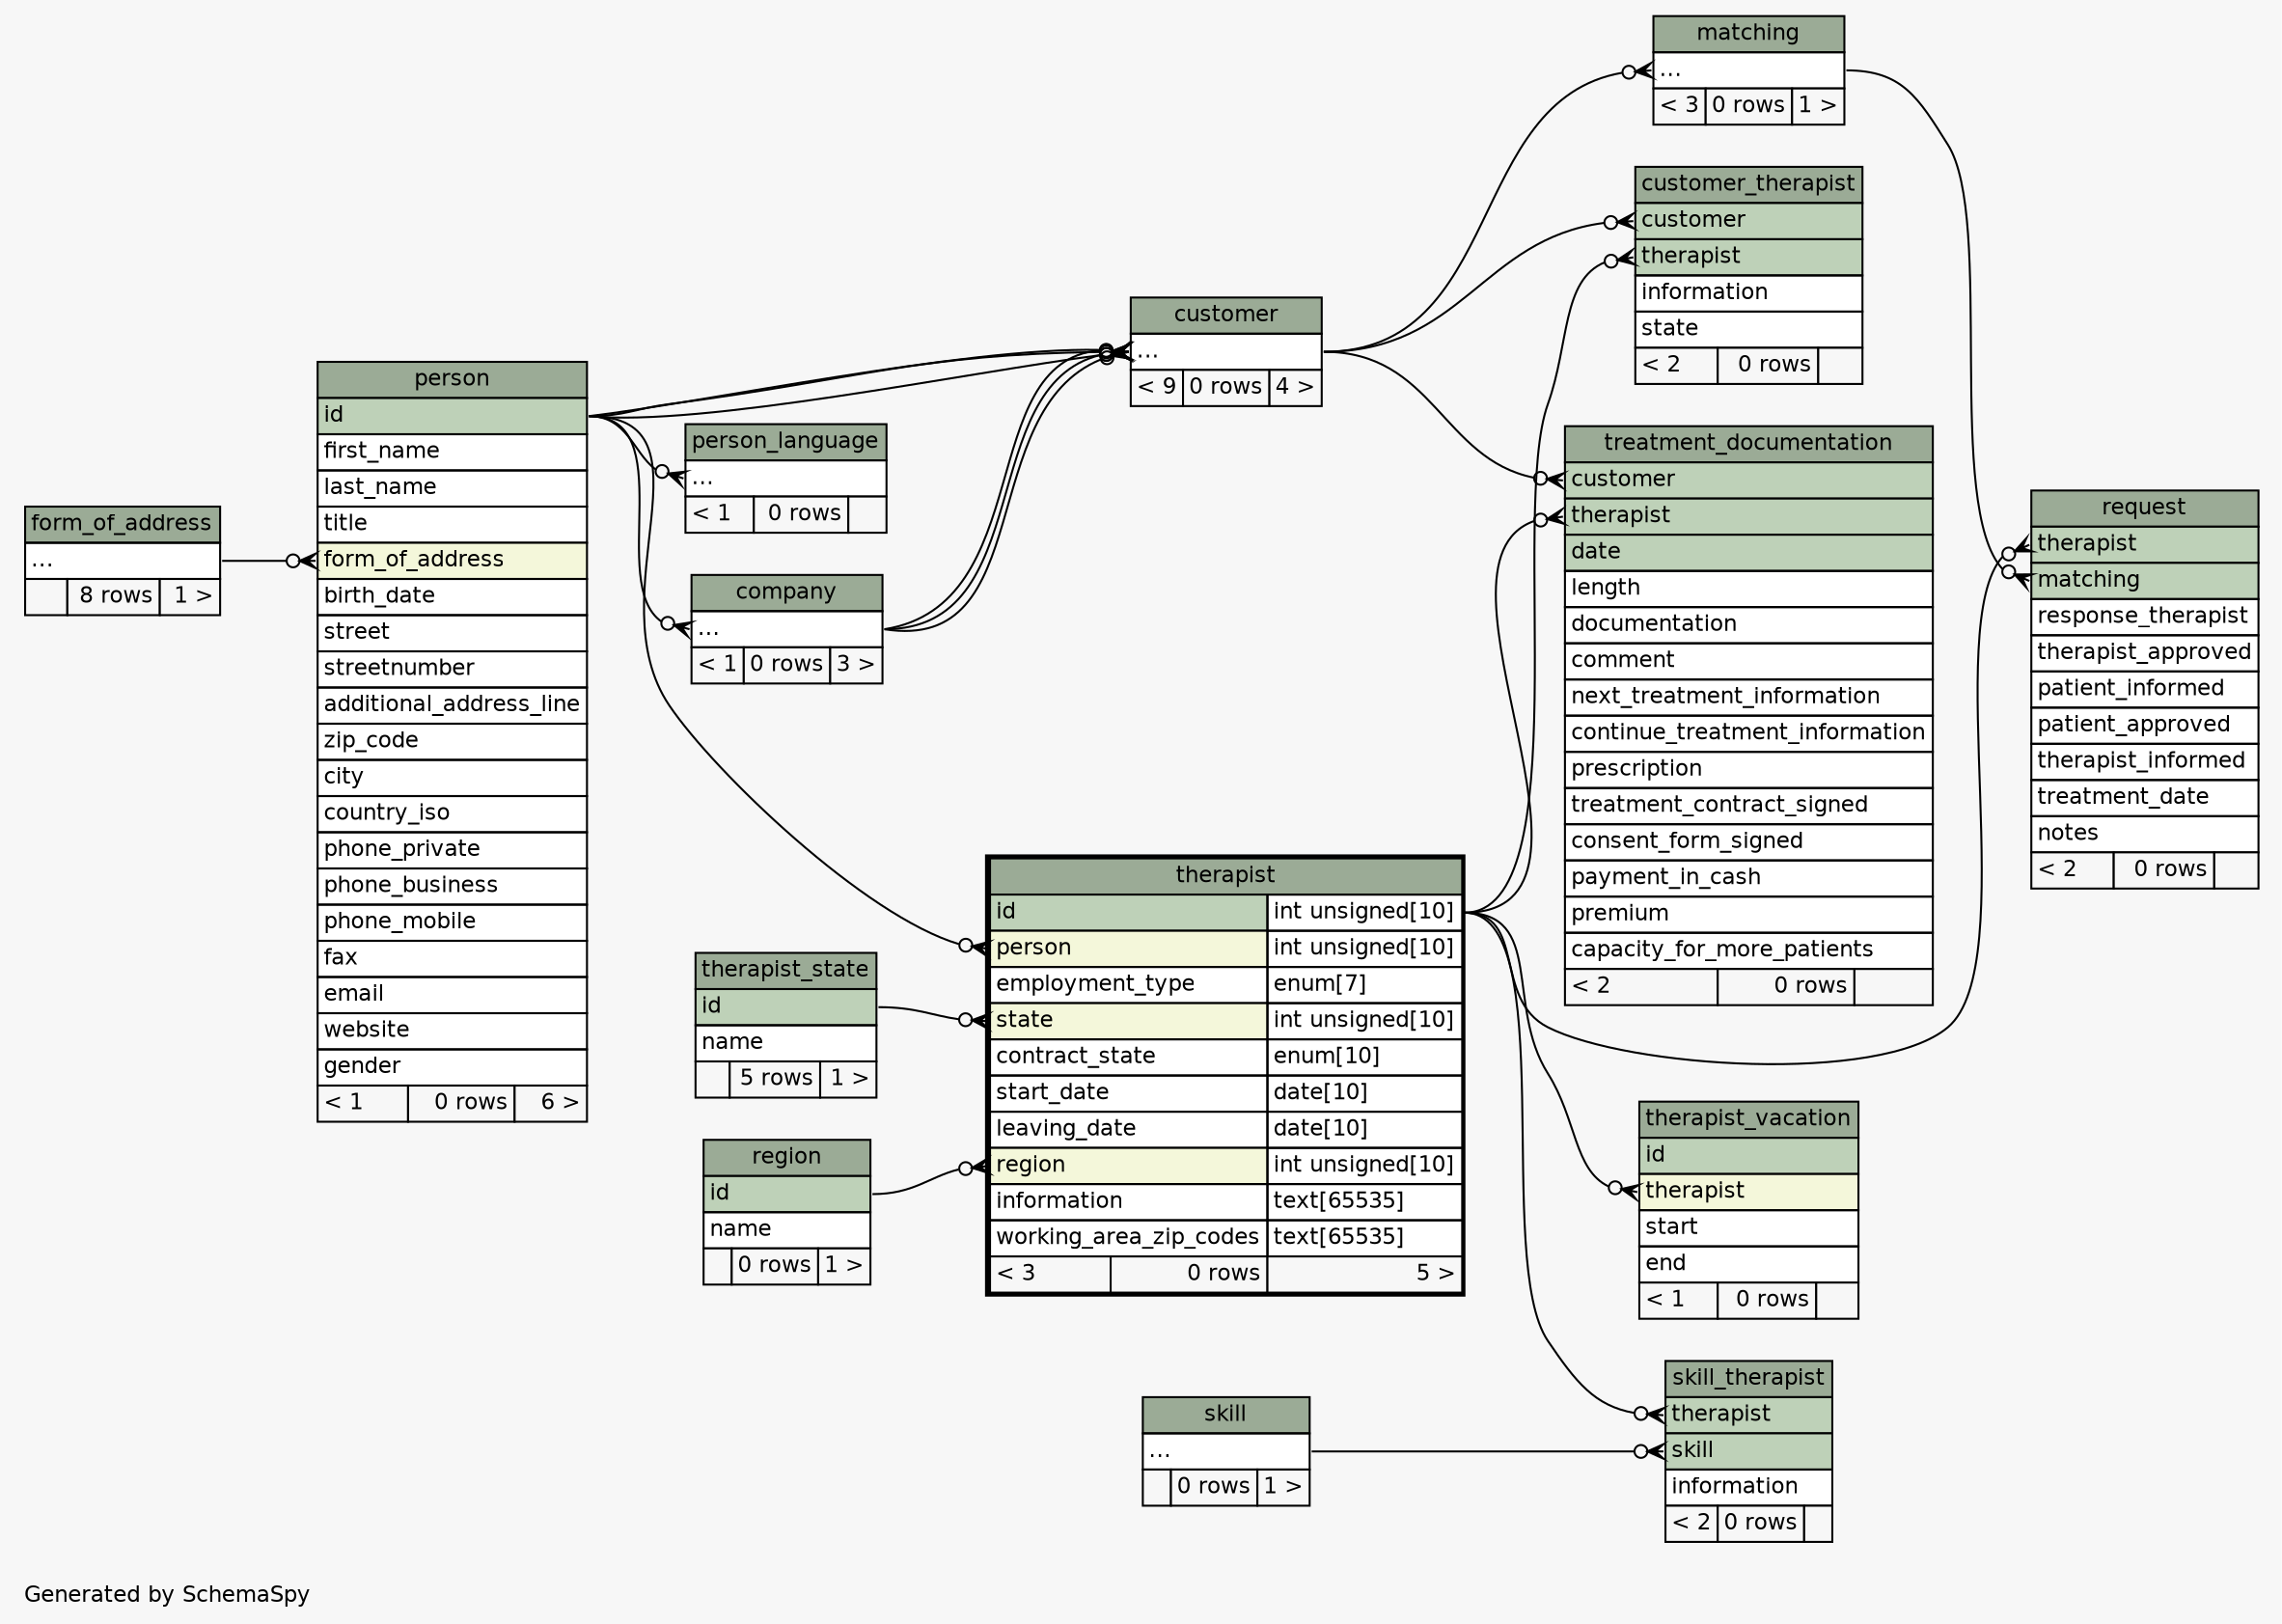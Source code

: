// dot 2.40.1 on Linux 5.3.0-26-generic
// SchemaSpy rev 590
digraph "twoDegreesRelationshipsDiagram" {
  graph [
    rankdir="RL"
    bgcolor="#f7f7f7"
    label="\nGenerated by SchemaSpy"
    labeljust="l"
    nodesep="0.18"
    ranksep="0.46"
    fontname="Helvetica"
    fontsize="11"
  ];
  node [
    fontname="Helvetica"
    fontsize="11"
    shape="plaintext"
  ];
  edge [
    arrowsize="0.8"
  ];
  "company":"elipses":w -> "person":"id":e [arrowhead=none dir=back arrowtail=crowodot];
  "customer":"elipses":w -> "company":"elipses":e [arrowhead=none dir=back arrowtail=crowodot];
  "customer":"elipses":w -> "person":"id":e [arrowhead=none dir=back arrowtail=crowodot];
  "customer":"elipses":w -> "company":"elipses":e [arrowhead=none dir=back arrowtail=crowodot];
  "customer":"elipses":w -> "person":"id":e [arrowhead=none dir=back arrowtail=crowodot];
  "customer":"elipses":w -> "company":"elipses":e [arrowhead=none dir=back arrowtail=crowodot];
  "customer":"elipses":w -> "person":"id":e [arrowhead=none dir=back arrowtail=crowodot];
  "customer_therapist":"customer":w -> "customer":"elipses":e [arrowhead=none dir=back arrowtail=crowodot];
  "customer_therapist":"therapist":w -> "therapist":"id.type":e [arrowhead=none dir=back arrowtail=crowodot];
  "matching":"elipses":w -> "customer":"elipses":e [arrowhead=none dir=back arrowtail=crowodot];
  "person":"form_of_address":w -> "form_of_address":"elipses":e [arrowhead=none dir=back arrowtail=crowodot];
  "person_language":"elipses":w -> "person":"id":e [arrowhead=none dir=back arrowtail=crowodot];
  "request":"matching":w -> "matching":"elipses":e [arrowhead=none dir=back arrowtail=crowodot];
  "request":"therapist":w -> "therapist":"id.type":e [arrowhead=none dir=back arrowtail=crowodot];
  "skill_therapist":"skill":w -> "skill":"elipses":e [arrowhead=none dir=back arrowtail=crowodot];
  "skill_therapist":"therapist":w -> "therapist":"id.type":e [arrowhead=none dir=back arrowtail=crowodot];
  "therapist":"person":w -> "person":"id":e [arrowhead=none dir=back arrowtail=crowodot];
  "therapist":"region":w -> "region":"id":e [arrowhead=none dir=back arrowtail=crowodot];
  "therapist":"state":w -> "therapist_state":"id":e [arrowhead=none dir=back arrowtail=crowodot];
  "therapist_vacation":"therapist":w -> "therapist":"id.type":e [arrowhead=none dir=back arrowtail=crowodot];
  "treatment_documentation":"customer":w -> "customer":"elipses":e [arrowhead=none dir=back arrowtail=crowodot];
  "treatment_documentation":"therapist":w -> "therapist":"id.type":e [arrowhead=none dir=back arrowtail=crowodot];
  "company" [
    label=<
    <TABLE BORDER="0" CELLBORDER="1" CELLSPACING="0" BGCOLOR="#ffffff">
      <TR><TD COLSPAN="3" BGCOLOR="#9bab96" ALIGN="CENTER">company</TD></TR>
      <TR><TD PORT="elipses" COLSPAN="3" ALIGN="LEFT">...</TD></TR>
      <TR><TD ALIGN="LEFT" BGCOLOR="#f7f7f7">&lt; 1</TD><TD ALIGN="RIGHT" BGCOLOR="#f7f7f7">0 rows</TD><TD ALIGN="RIGHT" BGCOLOR="#f7f7f7">3 &gt;</TD></TR>
    </TABLE>>
    URL="company.html"
    tooltip="company"
  ];
  "customer" [
    label=<
    <TABLE BORDER="0" CELLBORDER="1" CELLSPACING="0" BGCOLOR="#ffffff">
      <TR><TD COLSPAN="3" BGCOLOR="#9bab96" ALIGN="CENTER">customer</TD></TR>
      <TR><TD PORT="elipses" COLSPAN="3" ALIGN="LEFT">...</TD></TR>
      <TR><TD ALIGN="LEFT" BGCOLOR="#f7f7f7">&lt; 9</TD><TD ALIGN="RIGHT" BGCOLOR="#f7f7f7">0 rows</TD><TD ALIGN="RIGHT" BGCOLOR="#f7f7f7">4 &gt;</TD></TR>
    </TABLE>>
    URL="customer.html"
    tooltip="customer"
  ];
  "customer_therapist" [
    label=<
    <TABLE BORDER="0" CELLBORDER="1" CELLSPACING="0" BGCOLOR="#ffffff">
      <TR><TD COLSPAN="3" BGCOLOR="#9bab96" ALIGN="CENTER">customer_therapist</TD></TR>
      <TR><TD PORT="customer" COLSPAN="3" BGCOLOR="#bed1b8" ALIGN="LEFT">customer</TD></TR>
      <TR><TD PORT="therapist" COLSPAN="3" BGCOLOR="#bed1b8" ALIGN="LEFT">therapist</TD></TR>
      <TR><TD PORT="information" COLSPAN="3" ALIGN="LEFT">information</TD></TR>
      <TR><TD PORT="state" COLSPAN="3" ALIGN="LEFT">state</TD></TR>
      <TR><TD ALIGN="LEFT" BGCOLOR="#f7f7f7">&lt; 2</TD><TD ALIGN="RIGHT" BGCOLOR="#f7f7f7">0 rows</TD><TD ALIGN="RIGHT" BGCOLOR="#f7f7f7">  </TD></TR>
    </TABLE>>
    URL="customer_therapist.html"
    tooltip="customer_therapist"
  ];
  "form_of_address" [
    label=<
    <TABLE BORDER="0" CELLBORDER="1" CELLSPACING="0" BGCOLOR="#ffffff">
      <TR><TD COLSPAN="3" BGCOLOR="#9bab96" ALIGN="CENTER">form_of_address</TD></TR>
      <TR><TD PORT="elipses" COLSPAN="3" ALIGN="LEFT">...</TD></TR>
      <TR><TD ALIGN="LEFT" BGCOLOR="#f7f7f7">  </TD><TD ALIGN="RIGHT" BGCOLOR="#f7f7f7">8 rows</TD><TD ALIGN="RIGHT" BGCOLOR="#f7f7f7">1 &gt;</TD></TR>
    </TABLE>>
    URL="form_of_address.html"
    tooltip="form_of_address"
  ];
  "matching" [
    label=<
    <TABLE BORDER="0" CELLBORDER="1" CELLSPACING="0" BGCOLOR="#ffffff">
      <TR><TD COLSPAN="3" BGCOLOR="#9bab96" ALIGN="CENTER">matching</TD></TR>
      <TR><TD PORT="elipses" COLSPAN="3" ALIGN="LEFT">...</TD></TR>
      <TR><TD ALIGN="LEFT" BGCOLOR="#f7f7f7">&lt; 3</TD><TD ALIGN="RIGHT" BGCOLOR="#f7f7f7">0 rows</TD><TD ALIGN="RIGHT" BGCOLOR="#f7f7f7">1 &gt;</TD></TR>
    </TABLE>>
    URL="matching.html"
    tooltip="matching"
  ];
  "person" [
    label=<
    <TABLE BORDER="0" CELLBORDER="1" CELLSPACING="0" BGCOLOR="#ffffff">
      <TR><TD COLSPAN="3" BGCOLOR="#9bab96" ALIGN="CENTER">person</TD></TR>
      <TR><TD PORT="id" COLSPAN="3" BGCOLOR="#bed1b8" ALIGN="LEFT">id</TD></TR>
      <TR><TD PORT="first_name" COLSPAN="3" ALIGN="LEFT">first_name</TD></TR>
      <TR><TD PORT="last_name" COLSPAN="3" ALIGN="LEFT">last_name</TD></TR>
      <TR><TD PORT="title" COLSPAN="3" ALIGN="LEFT">title</TD></TR>
      <TR><TD PORT="form_of_address" COLSPAN="3" BGCOLOR="#f4f7da" ALIGN="LEFT">form_of_address</TD></TR>
      <TR><TD PORT="birth_date" COLSPAN="3" ALIGN="LEFT">birth_date</TD></TR>
      <TR><TD PORT="street" COLSPAN="3" ALIGN="LEFT">street</TD></TR>
      <TR><TD PORT="streetnumber" COLSPAN="3" ALIGN="LEFT">streetnumber</TD></TR>
      <TR><TD PORT="additional_address_line" COLSPAN="3" ALIGN="LEFT">additional_address_line</TD></TR>
      <TR><TD PORT="zip_code" COLSPAN="3" ALIGN="LEFT">zip_code</TD></TR>
      <TR><TD PORT="city" COLSPAN="3" ALIGN="LEFT">city</TD></TR>
      <TR><TD PORT="country_iso" COLSPAN="3" ALIGN="LEFT">country_iso</TD></TR>
      <TR><TD PORT="phone_private" COLSPAN="3" ALIGN="LEFT">phone_private</TD></TR>
      <TR><TD PORT="phone_business" COLSPAN="3" ALIGN="LEFT">phone_business</TD></TR>
      <TR><TD PORT="phone_mobile" COLSPAN="3" ALIGN="LEFT">phone_mobile</TD></TR>
      <TR><TD PORT="fax" COLSPAN="3" ALIGN="LEFT">fax</TD></TR>
      <TR><TD PORT="email" COLSPAN="3" ALIGN="LEFT">email</TD></TR>
      <TR><TD PORT="website" COLSPAN="3" ALIGN="LEFT">website</TD></TR>
      <TR><TD PORT="gender" COLSPAN="3" ALIGN="LEFT">gender</TD></TR>
      <TR><TD ALIGN="LEFT" BGCOLOR="#f7f7f7">&lt; 1</TD><TD ALIGN="RIGHT" BGCOLOR="#f7f7f7">0 rows</TD><TD ALIGN="RIGHT" BGCOLOR="#f7f7f7">6 &gt;</TD></TR>
    </TABLE>>
    URL="person.html"
    tooltip="person"
  ];
  "person_language" [
    label=<
    <TABLE BORDER="0" CELLBORDER="1" CELLSPACING="0" BGCOLOR="#ffffff">
      <TR><TD COLSPAN="3" BGCOLOR="#9bab96" ALIGN="CENTER">person_language</TD></TR>
      <TR><TD PORT="elipses" COLSPAN="3" ALIGN="LEFT">...</TD></TR>
      <TR><TD ALIGN="LEFT" BGCOLOR="#f7f7f7">&lt; 1</TD><TD ALIGN="RIGHT" BGCOLOR="#f7f7f7">0 rows</TD><TD ALIGN="RIGHT" BGCOLOR="#f7f7f7">  </TD></TR>
    </TABLE>>
    URL="person_language.html"
    tooltip="person_language"
  ];
  "region" [
    label=<
    <TABLE BORDER="0" CELLBORDER="1" CELLSPACING="0" BGCOLOR="#ffffff">
      <TR><TD COLSPAN="3" BGCOLOR="#9bab96" ALIGN="CENTER">region</TD></TR>
      <TR><TD PORT="id" COLSPAN="3" BGCOLOR="#bed1b8" ALIGN="LEFT">id</TD></TR>
      <TR><TD PORT="name" COLSPAN="3" ALIGN="LEFT">name</TD></TR>
      <TR><TD ALIGN="LEFT" BGCOLOR="#f7f7f7">  </TD><TD ALIGN="RIGHT" BGCOLOR="#f7f7f7">0 rows</TD><TD ALIGN="RIGHT" BGCOLOR="#f7f7f7">1 &gt;</TD></TR>
    </TABLE>>
    URL="region.html"
    tooltip="region"
  ];
  "request" [
    label=<
    <TABLE BORDER="0" CELLBORDER="1" CELLSPACING="0" BGCOLOR="#ffffff">
      <TR><TD COLSPAN="3" BGCOLOR="#9bab96" ALIGN="CENTER">request</TD></TR>
      <TR><TD PORT="therapist" COLSPAN="3" BGCOLOR="#bed1b8" ALIGN="LEFT">therapist</TD></TR>
      <TR><TD PORT="matching" COLSPAN="3" BGCOLOR="#bed1b8" ALIGN="LEFT">matching</TD></TR>
      <TR><TD PORT="response_therapist" COLSPAN="3" ALIGN="LEFT">response_therapist</TD></TR>
      <TR><TD PORT="therapist_approved" COLSPAN="3" ALIGN="LEFT">therapist_approved</TD></TR>
      <TR><TD PORT="patient_informed" COLSPAN="3" ALIGN="LEFT">patient_informed</TD></TR>
      <TR><TD PORT="patient_approved" COLSPAN="3" ALIGN="LEFT">patient_approved</TD></TR>
      <TR><TD PORT="therapist_informed" COLSPAN="3" ALIGN="LEFT">therapist_informed</TD></TR>
      <TR><TD PORT="treatment_date" COLSPAN="3" ALIGN="LEFT">treatment_date</TD></TR>
      <TR><TD PORT="notes" COLSPAN="3" ALIGN="LEFT">notes</TD></TR>
      <TR><TD ALIGN="LEFT" BGCOLOR="#f7f7f7">&lt; 2</TD><TD ALIGN="RIGHT" BGCOLOR="#f7f7f7">0 rows</TD><TD ALIGN="RIGHT" BGCOLOR="#f7f7f7">  </TD></TR>
    </TABLE>>
    URL="request.html"
    tooltip="request"
  ];
  "skill" [
    label=<
    <TABLE BORDER="0" CELLBORDER="1" CELLSPACING="0" BGCOLOR="#ffffff">
      <TR><TD COLSPAN="3" BGCOLOR="#9bab96" ALIGN="CENTER">skill</TD></TR>
      <TR><TD PORT="elipses" COLSPAN="3" ALIGN="LEFT">...</TD></TR>
      <TR><TD ALIGN="LEFT" BGCOLOR="#f7f7f7">  </TD><TD ALIGN="RIGHT" BGCOLOR="#f7f7f7">0 rows</TD><TD ALIGN="RIGHT" BGCOLOR="#f7f7f7">1 &gt;</TD></TR>
    </TABLE>>
    URL="skill.html"
    tooltip="skill"
  ];
  "skill_therapist" [
    label=<
    <TABLE BORDER="0" CELLBORDER="1" CELLSPACING="0" BGCOLOR="#ffffff">
      <TR><TD COLSPAN="3" BGCOLOR="#9bab96" ALIGN="CENTER">skill_therapist</TD></TR>
      <TR><TD PORT="therapist" COLSPAN="3" BGCOLOR="#bed1b8" ALIGN="LEFT">therapist</TD></TR>
      <TR><TD PORT="skill" COLSPAN="3" BGCOLOR="#bed1b8" ALIGN="LEFT">skill</TD></TR>
      <TR><TD PORT="information" COLSPAN="3" ALIGN="LEFT">information</TD></TR>
      <TR><TD ALIGN="LEFT" BGCOLOR="#f7f7f7">&lt; 2</TD><TD ALIGN="RIGHT" BGCOLOR="#f7f7f7">0 rows</TD><TD ALIGN="RIGHT" BGCOLOR="#f7f7f7">  </TD></TR>
    </TABLE>>
    URL="skill_therapist.html"
    tooltip="skill_therapist"
  ];
  "therapist" [
    label=<
    <TABLE BORDER="2" CELLBORDER="1" CELLSPACING="0" BGCOLOR="#ffffff">
      <TR><TD COLSPAN="3" BGCOLOR="#9bab96" ALIGN="CENTER">therapist</TD></TR>
      <TR><TD PORT="id" COLSPAN="2" BGCOLOR="#bed1b8" ALIGN="LEFT">id</TD><TD PORT="id.type" ALIGN="LEFT">int unsigned[10]</TD></TR>
      <TR><TD PORT="person" COLSPAN="2" BGCOLOR="#f4f7da" ALIGN="LEFT">person</TD><TD PORT="person.type" ALIGN="LEFT">int unsigned[10]</TD></TR>
      <TR><TD PORT="employment_type" COLSPAN="2" ALIGN="LEFT">employment_type</TD><TD PORT="employment_type.type" ALIGN="LEFT">enum[7]</TD></TR>
      <TR><TD PORT="state" COLSPAN="2" BGCOLOR="#f4f7da" ALIGN="LEFT">state</TD><TD PORT="state.type" ALIGN="LEFT">int unsigned[10]</TD></TR>
      <TR><TD PORT="contract_state" COLSPAN="2" ALIGN="LEFT">contract_state</TD><TD PORT="contract_state.type" ALIGN="LEFT">enum[10]</TD></TR>
      <TR><TD PORT="start_date" COLSPAN="2" ALIGN="LEFT">start_date</TD><TD PORT="start_date.type" ALIGN="LEFT">date[10]</TD></TR>
      <TR><TD PORT="leaving_date" COLSPAN="2" ALIGN="LEFT">leaving_date</TD><TD PORT="leaving_date.type" ALIGN="LEFT">date[10]</TD></TR>
      <TR><TD PORT="region" COLSPAN="2" BGCOLOR="#f4f7da" ALIGN="LEFT">region</TD><TD PORT="region.type" ALIGN="LEFT">int unsigned[10]</TD></TR>
      <TR><TD PORT="information" COLSPAN="2" ALIGN="LEFT">information</TD><TD PORT="information.type" ALIGN="LEFT">text[65535]</TD></TR>
      <TR><TD PORT="working_area_zip_codes" COLSPAN="2" ALIGN="LEFT">working_area_zip_codes</TD><TD PORT="working_area_zip_codes.type" ALIGN="LEFT">text[65535]</TD></TR>
      <TR><TD ALIGN="LEFT" BGCOLOR="#f7f7f7">&lt; 3</TD><TD ALIGN="RIGHT" BGCOLOR="#f7f7f7">0 rows</TD><TD ALIGN="RIGHT" BGCOLOR="#f7f7f7">5 &gt;</TD></TR>
    </TABLE>>
    URL="therapist.html"
    tooltip="therapist"
  ];
  "therapist_state" [
    label=<
    <TABLE BORDER="0" CELLBORDER="1" CELLSPACING="0" BGCOLOR="#ffffff">
      <TR><TD COLSPAN="3" BGCOLOR="#9bab96" ALIGN="CENTER">therapist_state</TD></TR>
      <TR><TD PORT="id" COLSPAN="3" BGCOLOR="#bed1b8" ALIGN="LEFT">id</TD></TR>
      <TR><TD PORT="name" COLSPAN="3" ALIGN="LEFT">name</TD></TR>
      <TR><TD ALIGN="LEFT" BGCOLOR="#f7f7f7">  </TD><TD ALIGN="RIGHT" BGCOLOR="#f7f7f7">5 rows</TD><TD ALIGN="RIGHT" BGCOLOR="#f7f7f7">1 &gt;</TD></TR>
    </TABLE>>
    URL="therapist_state.html"
    tooltip="therapist_state"
  ];
  "therapist_vacation" [
    label=<
    <TABLE BORDER="0" CELLBORDER="1" CELLSPACING="0" BGCOLOR="#ffffff">
      <TR><TD COLSPAN="3" BGCOLOR="#9bab96" ALIGN="CENTER">therapist_vacation</TD></TR>
      <TR><TD PORT="id" COLSPAN="3" BGCOLOR="#bed1b8" ALIGN="LEFT">id</TD></TR>
      <TR><TD PORT="therapist" COLSPAN="3" BGCOLOR="#f4f7da" ALIGN="LEFT">therapist</TD></TR>
      <TR><TD PORT="start" COLSPAN="3" ALIGN="LEFT">start</TD></TR>
      <TR><TD PORT="end" COLSPAN="3" ALIGN="LEFT">end</TD></TR>
      <TR><TD ALIGN="LEFT" BGCOLOR="#f7f7f7">&lt; 1</TD><TD ALIGN="RIGHT" BGCOLOR="#f7f7f7">0 rows</TD><TD ALIGN="RIGHT" BGCOLOR="#f7f7f7">  </TD></TR>
    </TABLE>>
    URL="therapist_vacation.html"
    tooltip="therapist_vacation"
  ];
  "treatment_documentation" [
    label=<
    <TABLE BORDER="0" CELLBORDER="1" CELLSPACING="0" BGCOLOR="#ffffff">
      <TR><TD COLSPAN="3" BGCOLOR="#9bab96" ALIGN="CENTER">treatment_documentation</TD></TR>
      <TR><TD PORT="customer" COLSPAN="3" BGCOLOR="#bed1b8" ALIGN="LEFT">customer</TD></TR>
      <TR><TD PORT="therapist" COLSPAN="3" BGCOLOR="#bed1b8" ALIGN="LEFT">therapist</TD></TR>
      <TR><TD PORT="date" COLSPAN="3" BGCOLOR="#bed1b8" ALIGN="LEFT">date</TD></TR>
      <TR><TD PORT="length" COLSPAN="3" ALIGN="LEFT">length</TD></TR>
      <TR><TD PORT="documentation" COLSPAN="3" ALIGN="LEFT">documentation</TD></TR>
      <TR><TD PORT="comment" COLSPAN="3" ALIGN="LEFT">comment</TD></TR>
      <TR><TD PORT="next_treatment_information" COLSPAN="3" ALIGN="LEFT">next_treatment_information</TD></TR>
      <TR><TD PORT="continue_treatment_information" COLSPAN="3" ALIGN="LEFT">continue_treatment_information</TD></TR>
      <TR><TD PORT="prescription" COLSPAN="3" ALIGN="LEFT">prescription</TD></TR>
      <TR><TD PORT="treatment_contract_signed" COLSPAN="3" ALIGN="LEFT">treatment_contract_signed</TD></TR>
      <TR><TD PORT="consent_form_signed" COLSPAN="3" ALIGN="LEFT">consent_form_signed</TD></TR>
      <TR><TD PORT="payment_in_cash" COLSPAN="3" ALIGN="LEFT">payment_in_cash</TD></TR>
      <TR><TD PORT="premium" COLSPAN="3" ALIGN="LEFT">premium</TD></TR>
      <TR><TD PORT="capacity_for_more_patients" COLSPAN="3" ALIGN="LEFT">capacity_for_more_patients</TD></TR>
      <TR><TD ALIGN="LEFT" BGCOLOR="#f7f7f7">&lt; 2</TD><TD ALIGN="RIGHT" BGCOLOR="#f7f7f7">0 rows</TD><TD ALIGN="RIGHT" BGCOLOR="#f7f7f7">  </TD></TR>
    </TABLE>>
    URL="treatment_documentation.html"
    tooltip="treatment_documentation"
  ];
}
